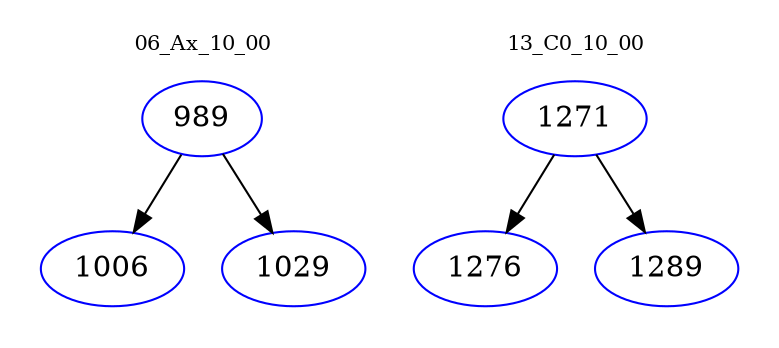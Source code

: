 digraph{
subgraph cluster_0 {
color = white
label = "06_Ax_10_00";
fontsize=10;
T0_989 [label="989", color="blue"]
T0_989 -> T0_1006 [color="black"]
T0_1006 [label="1006", color="blue"]
T0_989 -> T0_1029 [color="black"]
T0_1029 [label="1029", color="blue"]
}
subgraph cluster_1 {
color = white
label = "13_C0_10_00";
fontsize=10;
T1_1271 [label="1271", color="blue"]
T1_1271 -> T1_1276 [color="black"]
T1_1276 [label="1276", color="blue"]
T1_1271 -> T1_1289 [color="black"]
T1_1289 [label="1289", color="blue"]
}
}
